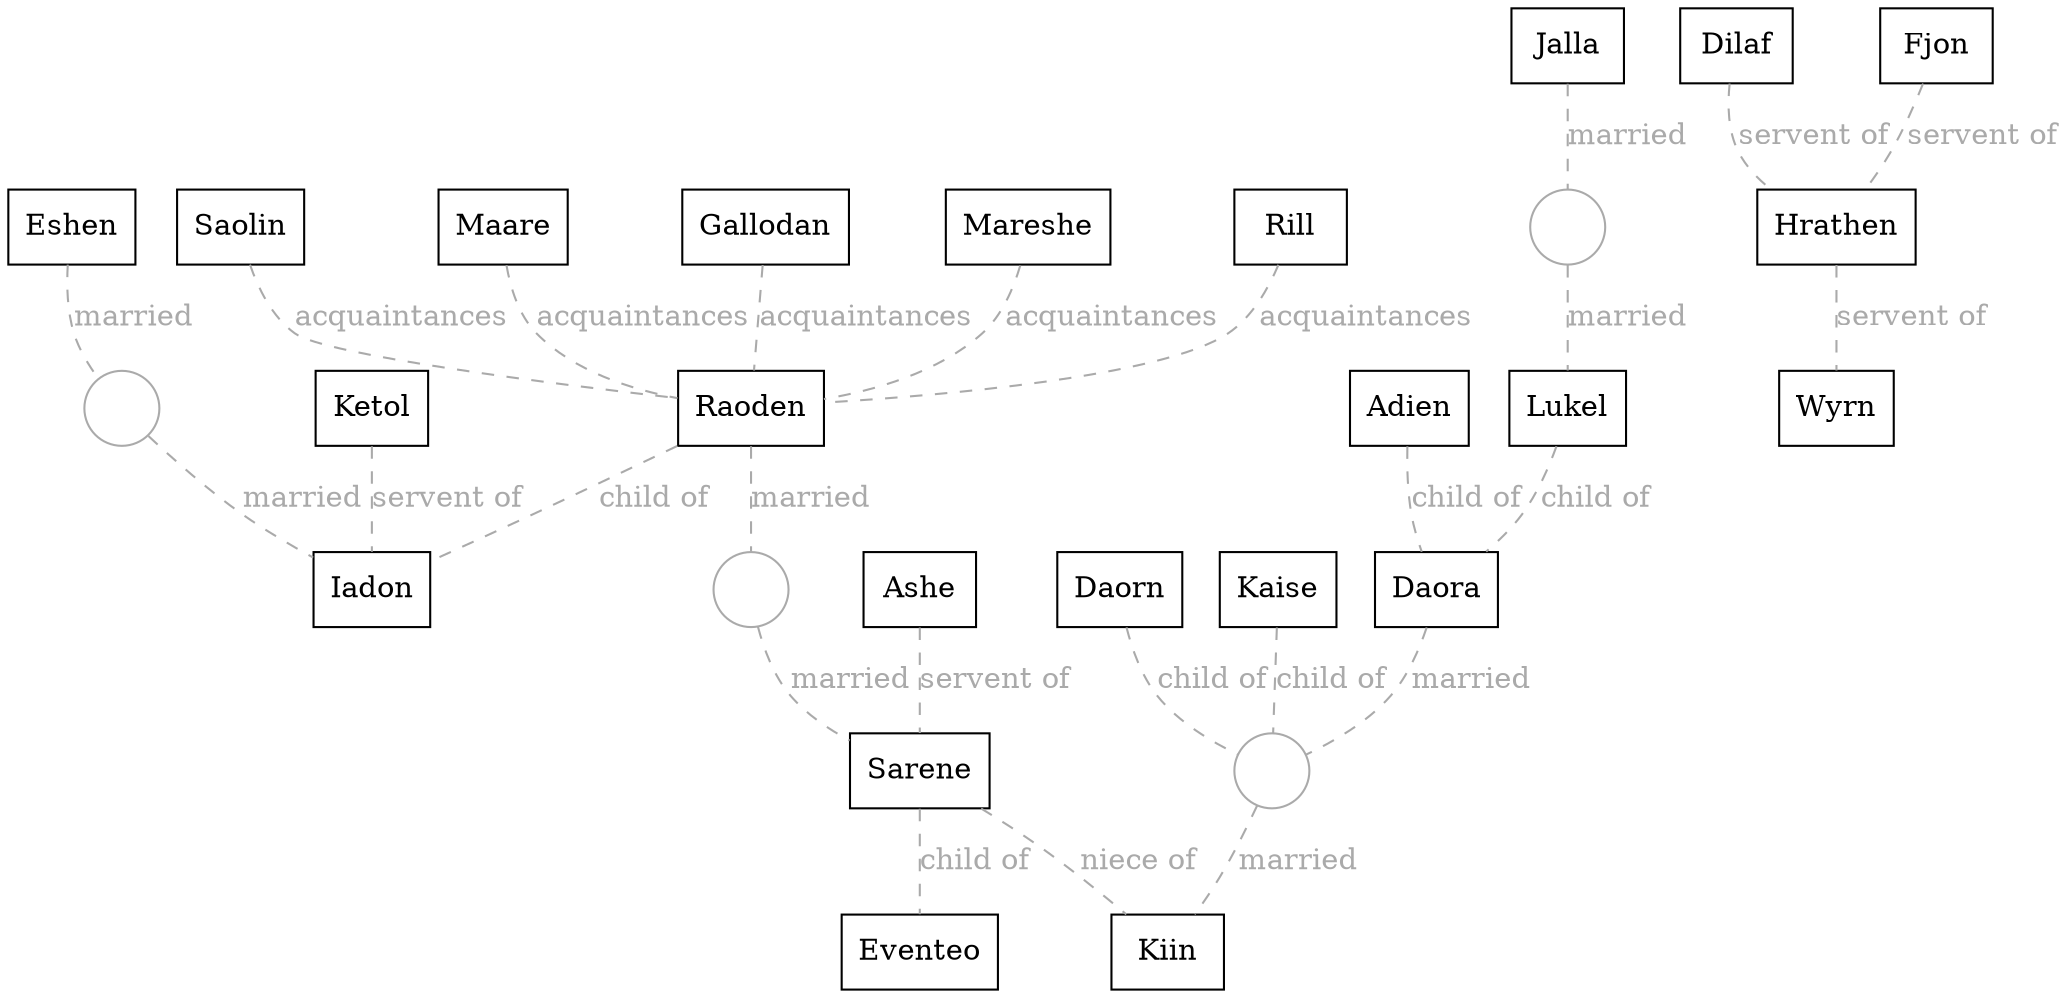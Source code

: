 digraph {
  // Global properties
  edge [dir=none, color="#AAAAAA", arrowhead="none"]
  compound=true

  // Characters
  subgraph Males {
    node [color="black", fillcolor="lightblue", shape="box"]
    Adien
    Ashe
    Daorn
    Dilaf
    Eventeo
    Fjon
    Gallodan
    Hrathen
    Iadon
    Ketol
    Kiin
    Lukel
    Mareshe
    Raoden
    Rill
    Saolin
    Wyrn
  }
  subgraph Females {
    node [color="black", fillcolor="pink", shape="box"]
    Daora
    Eshen
    Jalla
    Kaise
    Maare
    Sarene
  }

  // Married
  edge [label="married", dir=none, color="#AAAAAA", arrowhead="none", style="dashed", fontcolor="#AAAAAA"]
  node [color="#AAAAAA", fillcolor="transparent" shape="circle" label=""]
  Eshen -> mar_Eshen_Iadon -> Iadon
  Raoden -> mar_Raoden_Sarene -> Sarene
  Daora -> mar_Daora_Kiin -> Kiin
  Jalla -> mar_Jalla_Lukel -> Lukel

  // Lovers
  edge [label="lovers", dir=none, color="#AAAAAA", arrowhead="none", style="dashed", fontcolor="#AAAAAA"]
  node [color="#AAAAAA", fillcolor="transparent" shape="circle" label=""]

  // Cousins
  edge [label="cousins", dir=none, color="#AAAAAA", arrowhead="none", fontcolor="#AAAAAA"]

  // Friends
  edge [label="friends", dir=none, color="#AAAAAA", arrowhead="none", fontcolor="#AAAAAA"]

  // Frenemies
  edge [label="frenemies", dir=none, color="#AAAAAA", arrowhead="none", fontcolor="#AAAAAA"]

  // Acquaintances
  edge [label="acquaintances", dir=none, color="#AAAAAA", arrowhead="none", fontcolor="#AAAAAA"]
  Gallodan -> Raoden
  Mareshe -> Raoden
  Rill -> Raoden
  Saolin -> Raoden
  Maare -> Raoden

  // Child Of
  edge [label="child of", dir=forward, color="#AAAAAA", arrowhead="none", fontcolor="#AAAAAA"]
  Sarene -> Eventeo
  Raoden -> Iadon
  Kaise -> mar_Daora_Kiin
  Daorn -> mar_Daora_Kiin
  Lukel -> Daora
  Adien -> Daora

  // Foster Child Of
  edge [label="foster child of", dir=forward, color="#AAAAAA", arrowhead="none", fontcolor="#AAAAAA"]

  // Lieutenant Of
  edge [label="lieutenant of", dir=forward, color="#AAAAAA", arrowhead="none", fontcolor="#AAAAAA"]

  // Servent Of
  edge [label="servent of", dir=forward, color="#AAAAAA", arrowhead="none", fontcolor="#AAAAAA"]
  Ketol -> Iadon
  Ashe -> Sarene
  Dilaf -> Hrathen
  Fjon -> Hrathen
  Hrathen -> Wyrn

  // Nephew Of
  edge [label="nephew of", dir=forward, color="#AAAAAA", arrowhead="none", fontcolor="#AAAAAA"]

  // Niece Of
  edge [label="niece of", dir=forward, color="#AAAAAA", arrowhead="none", fontcolor="#AAAAAA"]
  Sarene -> Kiin
}
